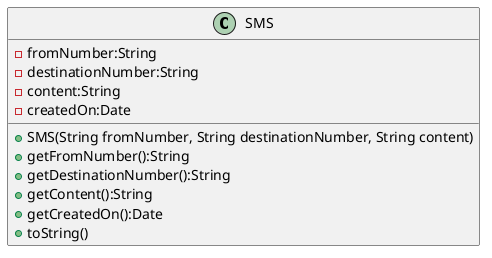 @startuml

class SMS {
 -fromNumber:String
 -destinationNumber:String
 -content:String
 -createdOn:Date
 +SMS(String fromNumber, String destinationNumber, String content)
 +getFromNumber():String
 +getDestinationNumber():String
 +getContent():String
 +getCreatedOn():Date
 +toString()
}

@enduml
